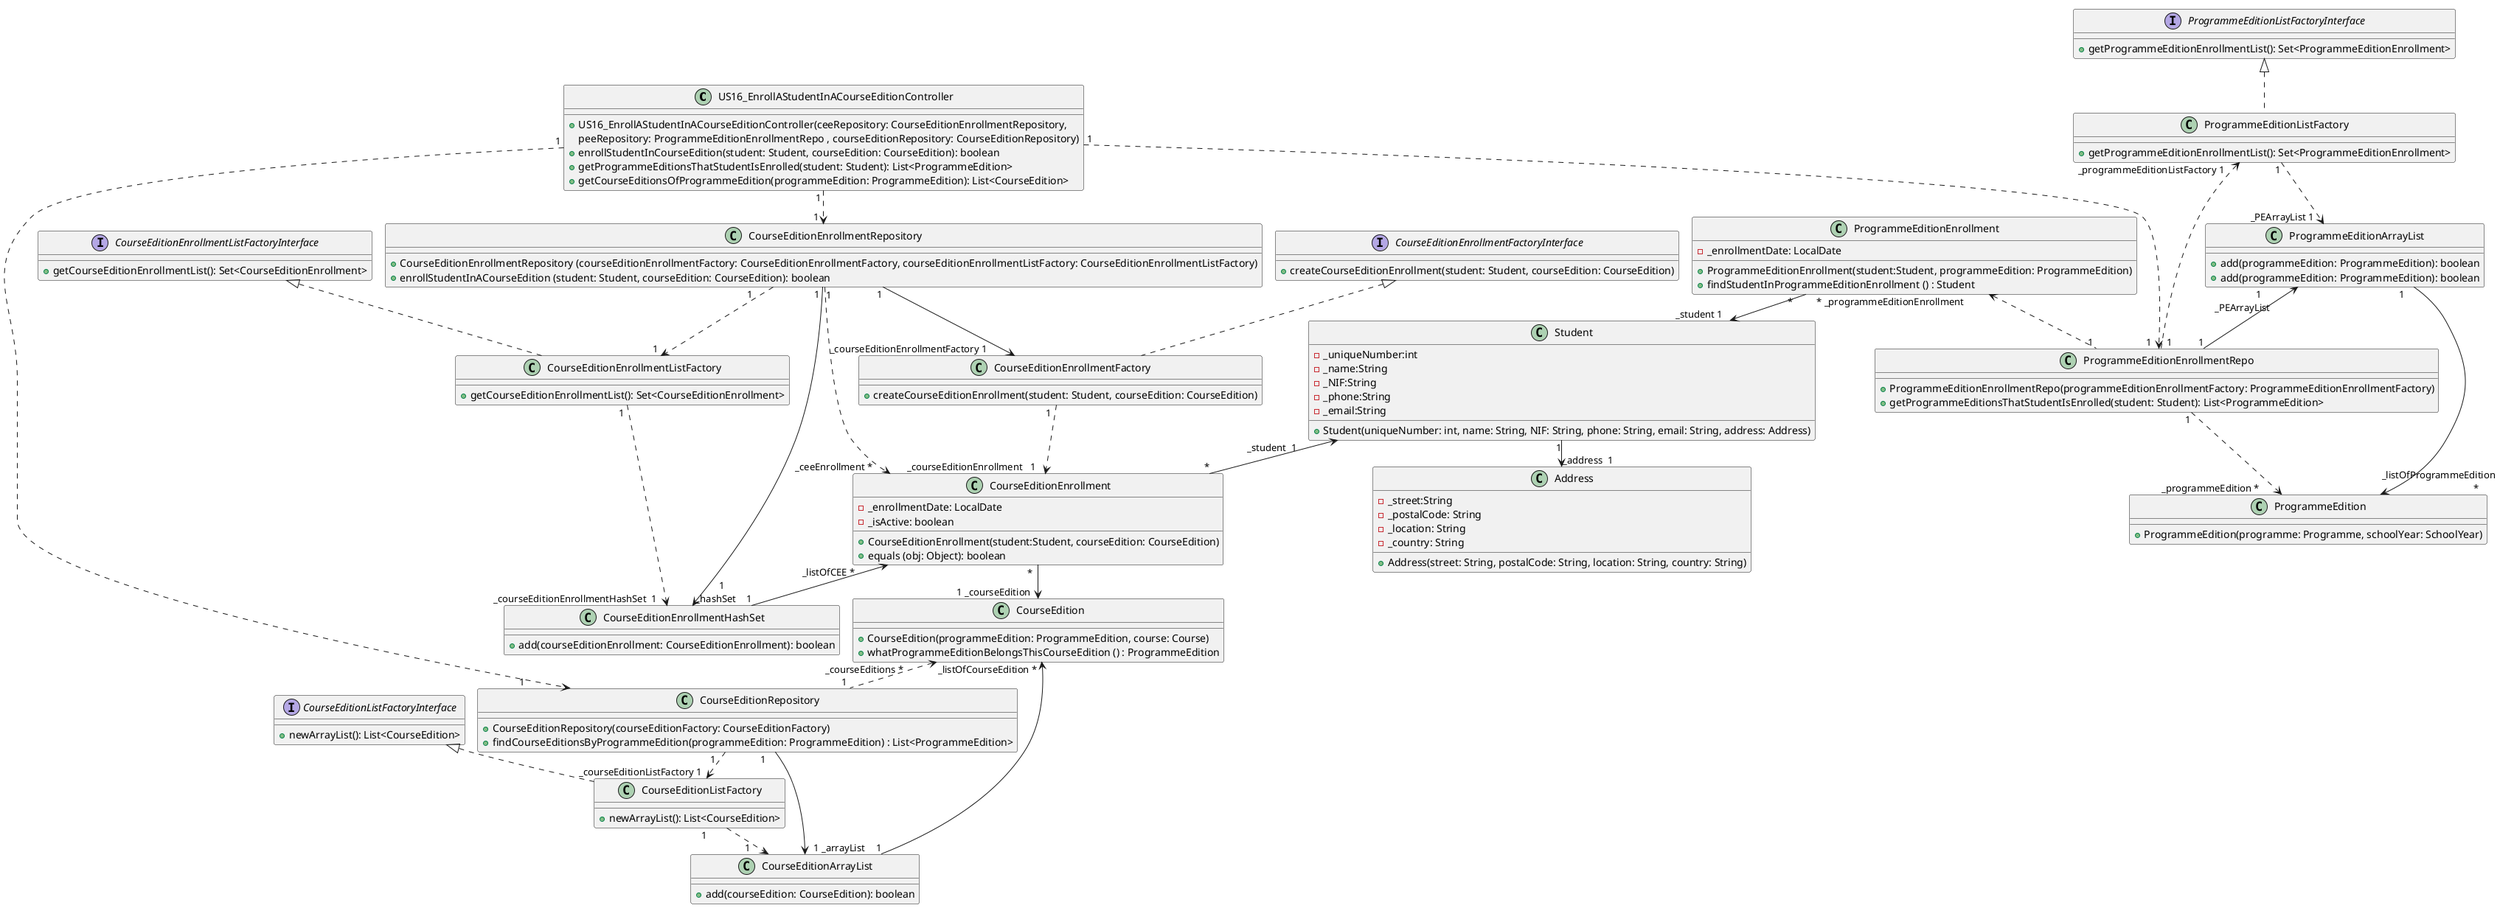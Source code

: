 @startuml
!pragma layout smetana

class US16_EnrollAStudentInACourseEditionController {
    +US16_EnrollAStudentInACourseEditionController(ceeRepository: CourseEditionEnrollmentRepository,
    peeRepository: ProgrammeEditionEnrollmentRepo , courseEditionRepository: CourseEditionRepository)
    +enrollStudentInCourseEdition(student: Student, courseEdition: CourseEdition): boolean
    +getProgrammeEditionsThatStudentIsEnrolled(student: Student): List<ProgrammeEdition>
    +getCourseEditionsOfProgrammeEdition(programmeEdition: ProgrammeEdition): List<CourseEdition>
}

class CourseEditionEnrollmentFactory{
    +createCourseEditionEnrollment(student: Student, courseEdition: CourseEdition)
}

class CourseEditionEnrollment {
    -_enrollmentDate: LocalDate
    - _isActive: boolean
    +CourseEditionEnrollment(student:Student, courseEdition: CourseEdition)
    +equals (obj: Object): boolean
}

class ProgrammeEditionArrayList{
    +add(programmeEdition: ProgrammeEdition): boolean
}

interface CourseEditionEnrollmentListFactoryInterface{
    +getCourseEditionEnrollmentList(): Set<CourseEditionEnrollment>
}

class CourseEditionEnrollmentListFactory {
    +getCourseEditionEnrollmentList(): Set<CourseEditionEnrollment>
}

class CourseEditionListFactory {
    +newArrayList(): List<CourseEdition>
}

interface CourseEditionListFactoryInterface{
    +newArrayList(): List<CourseEdition>
}

class CourseEditionArrayList{
    +add(courseEdition: CourseEdition): boolean
}

interface CourseEditionEnrollmentFactoryInterface{
    +createCourseEditionEnrollment(student: Student, courseEdition: CourseEdition)
}

class CourseEditionEnrollmentRepository {
    +CourseEditionEnrollmentRepository (courseEditionEnrollmentFactory: CourseEditionEnrollmentFactory, courseEditionEnrollmentListFactory: CourseEditionEnrollmentListFactory)
    +enrollStudentInACourseEdition (student: Student, courseEdition: CourseEdition): boolean
}

class ProgrammeEditionEnrollment {
    -_enrollmentDate: LocalDate
    +ProgrammeEditionEnrollment(student:Student, programmeEdition: ProgrammeEdition)
    +findStudentInProgrammeEditionEnrollment () : Student
}

class ProgrammeEditionListFactory {
    +getProgrammeEditionEnrollmentList(): Set<ProgrammeEditionEnrollment>
}

interface ProgrammeEditionListFactoryInterface {
    +getProgrammeEditionEnrollmentList(): Set<ProgrammeEditionEnrollment>
}

class ProgrammeEditionArrayList {
    +add(programmeEdition: ProgrammeEdition): boolean
}

class CourseEditionEnrollmentHashSet {
    +add(courseEditionEnrollment: CourseEditionEnrollment): boolean
}

class ProgrammeEditionEnrollmentRepo {
    +ProgrammeEditionEnrollmentRepo(programmeEditionEnrollmentFactory: ProgrammeEditionEnrollmentFactory)
    +getProgrammeEditionsThatStudentIsEnrolled(student: Student): List<ProgrammeEdition>
}

class Student {
    -_uniqueNumber:int
    -_name:String
    -_NIF:String
    -_phone:String
    -_email:String
    +Student(uniqueNumber: int, name: String, NIF: String, phone: String, email: String, address: Address)
}

class Address {
     -_street:String
     -_postalCode: String
     -_location: String
     -_country: String
     +Address(street: String, postalCode: String, location: String, country: String)
}

class CourseEdition {
    +CourseEdition(programmeEdition: ProgrammeEdition, course: Course)
    +whatProgrammeEditionBelongsThisCourseEdition () : ProgrammeEdition
}

class ProgrammeEdition {
    +ProgrammeEdition(programme: Programme, schoolYear: SchoolYear)
}

class CourseEditionRepository {
    +CourseEditionRepository(courseEditionFactory: CourseEditionFactory)
    +findCourseEditionsByProgrammeEdition(programmeEdition: ProgrammeEdition) : List<ProgrammeEdition>
}

CourseEdition "_courseEditions *             " <.. "           1 " CourseEditionRepository
Student "_student  1                " <-- " *" CourseEditionEnrollment
CourseEditionEnrollment "    *  " --> " 1 _courseEdition   " CourseEdition
CourseEditionEnrollmentFactory "1  " ..> "_courseEditionEnrollment   1    "CourseEditionEnrollment
CourseEditionEnrollmentFactory "           _courseEditionEnrollmentFactory 1           " <-u- "  1" CourseEditionEnrollmentRepository
ProgrammeEditionEnrollment "      *     " --> "_student 1   " Student
ProgrammeEditionEnrollment "          * _programmeEditionEnrollment          " <.. "1 " ProgrammeEditionEnrollmentRepo
US16_EnrollAStudentInACourseEditionController "1 "..> "    1                  " CourseEditionRepository
US16_EnrollAStudentInACourseEditionController " 1 "..> "1   " ProgrammeEditionEnrollmentRepo
US16_EnrollAStudentInACourseEditionController "1 "..> "  1  " CourseEditionEnrollmentRepository
Address "_address  1             " <-u- "  1" Student
CourseEditionEnrollmentListFactory " 1 " <.u. "  1        " CourseEditionEnrollmentRepository
CourseEditionEnrollmentHashSet "    1" -u->  "_listOfCEE *             " CourseEditionEnrollment
CourseEditionEnrollmentListFactory"1 " ..> "_courseEditionEnrollmentHashSet  1    "CourseEditionEnrollmentHashSet
CourseEditionEnrollmentRepository " 1  " -u-> "     1\n _hashSet " CourseEditionEnrollmentHashSet
CourseEditionEnrollmentRepository"   1  " ..> "    _ceeEnrollment *       "CourseEditionEnrollment
CourseEditionEnrollmentFactoryInterface <|.. CourseEditionEnrollmentFactory
CourseEditionEnrollmentListFactoryInterface <|.. CourseEditionEnrollmentListFactory
CourseEditionListFactoryInterface <|.. CourseEditionListFactory
ProgrammeEditionListFactoryInterface <|.. ProgrammeEditionListFactory
CourseEditionRepository"     1    " ..> "_courseEditionListFactory 1  "CourseEditionListFactory
CourseEditionRepository"1    " -u-> "   1 _arrayList                      " CourseEditionArrayList
CourseEditionListFactory" 1        " ..> " 1       "  CourseEditionArrayList
ProgrammeEditionEnrollmentRepo"  1" .u.> "  _programmeEditionListFactory 1      "ProgrammeEditionListFactory
ProgrammeEditionEnrollmentRepo"1" -u-> "  1\n_PEArrayList           "ProgrammeEditionArrayList
ProgrammeEditionListFactory"1" ..> "               _PEArrayList 1    "ProgrammeEditionArrayList
CourseEdition "_listOfCourseEdition *  " <-u- "1"CourseEditionArrayList
ProgrammeEdition"_listOfProgrammeEdition\n                              *" <-u- "  1    "ProgrammeEditionArrayList
ProgrammeEditionEnrollmentRepo "1"..> "_programmeEdition *         "ProgrammeEdition

@enduml